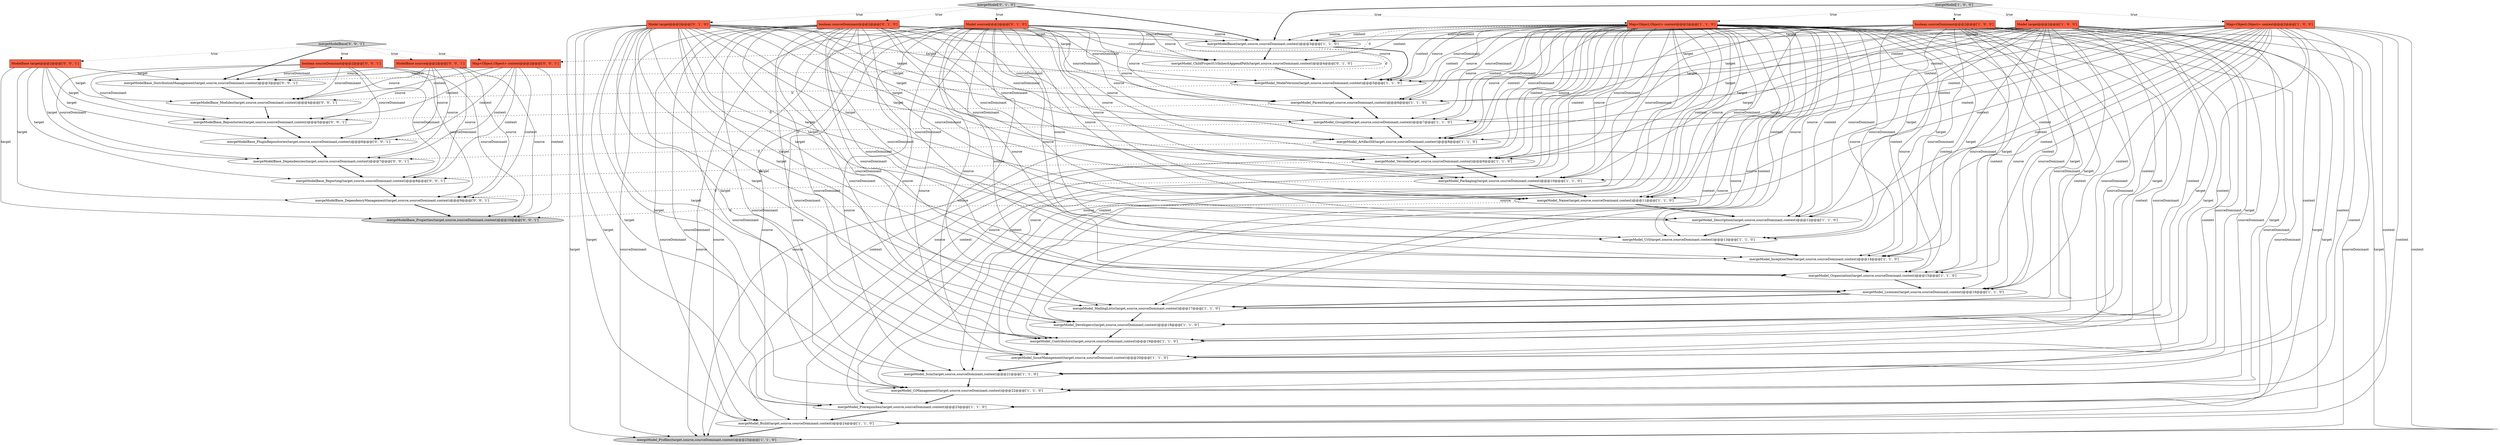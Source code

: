 digraph {
41 [style = filled, label = "mergeModelBase_DistributionManagement(target,source,sourceDominant,context)@@@3@@@['0', '0', '1']", fillcolor = white, shape = ellipse image = "AAA0AAABBB3BBB"];
31 [style = filled, label = "mergeModel['0', '1', '0']", fillcolor = lightgray, shape = diamond image = "AAA0AAABBB2BBB"];
4 [style = filled, label = "mergeModelBase(target,source,sourceDominant,context)@@@3@@@['1', '1', '0']", fillcolor = white, shape = ellipse image = "AAA0AAABBB1BBB"];
6 [style = filled, label = "Map<Object,Object> context@@@2@@@['1', '0', '0']", fillcolor = tomato, shape = box image = "AAA0AAABBB1BBB"];
1 [style = filled, label = "mergeModel_Licenses(target,source,sourceDominant,context)@@@16@@@['1', '1', '0']", fillcolor = white, shape = ellipse image = "AAA0AAABBB1BBB"];
32 [style = filled, label = "boolean sourceDominant@@@2@@@['0', '0', '1']", fillcolor = tomato, shape = box image = "AAA0AAABBB3BBB"];
35 [style = filled, label = "mergeModelBase_PluginRepositories(target,source,sourceDominant,context)@@@6@@@['0', '0', '1']", fillcolor = white, shape = ellipse image = "AAA0AAABBB3BBB"];
18 [style = filled, label = "mergeModel_ArtifactId(target,source,sourceDominant,context)@@@8@@@['1', '1', '0']", fillcolor = white, shape = ellipse image = "AAA0AAABBB1BBB"];
11 [style = filled, label = "mergeModel_ModelVersion(target,source,sourceDominant,context)@@@5@@@['1', '1', '0']", fillcolor = white, shape = ellipse image = "AAA0AAABBB1BBB"];
19 [style = filled, label = "mergeModel_Url(target,source,sourceDominant,context)@@@13@@@['1', '1', '0']", fillcolor = white, shape = ellipse image = "AAA0AAABBB1BBB"];
10 [style = filled, label = "boolean sourceDominant@@@2@@@['1', '0', '0']", fillcolor = tomato, shape = box image = "AAA0AAABBB1BBB"];
0 [style = filled, label = "mergeModel_GroupId(target,source,sourceDominant,context)@@@7@@@['1', '1', '0']", fillcolor = white, shape = ellipse image = "AAA0AAABBB1BBB"];
24 [style = filled, label = "mergeModel_Version(target,source,sourceDominant,context)@@@9@@@['1', '1', '0']", fillcolor = white, shape = ellipse image = "AAA0AAABBB1BBB"];
15 [style = filled, label = "mergeModel_Developers(target,source,sourceDominant,context)@@@18@@@['1', '1', '0']", fillcolor = white, shape = ellipse image = "AAA0AAABBB1BBB"];
20 [style = filled, label = "mergeModel_CiManagement(target,source,sourceDominant,context)@@@22@@@['1', '1', '0']", fillcolor = white, shape = ellipse image = "AAA0AAABBB1BBB"];
30 [style = filled, label = "mergeModel_ChildProjectUrlInheritAppendPath(target,source,sourceDominant,context)@@@4@@@['0', '1', '0']", fillcolor = white, shape = ellipse image = "AAA1AAABBB2BBB"];
7 [style = filled, label = "mergeModel_Name(target,source,sourceDominant,context)@@@11@@@['1', '1', '0']", fillcolor = white, shape = ellipse image = "AAA0AAABBB1BBB"];
44 [style = filled, label = "mergeModelBase_Modules(target,source,sourceDominant,context)@@@4@@@['0', '0', '1']", fillcolor = white, shape = ellipse image = "AAA0AAABBB3BBB"];
12 [style = filled, label = "mergeModel_Description(target,source,sourceDominant,context)@@@12@@@['1', '1', '0']", fillcolor = white, shape = ellipse image = "AAA0AAABBB1BBB"];
42 [style = filled, label = "mergeModelBase_DependencyManagement(target,source,sourceDominant,context)@@@9@@@['0', '0', '1']", fillcolor = white, shape = ellipse image = "AAA0AAABBB3BBB"];
40 [style = filled, label = "mergeModelBase_Reporting(target,source,sourceDominant,context)@@@8@@@['0', '0', '1']", fillcolor = white, shape = ellipse image = "AAA0AAABBB3BBB"];
25 [style = filled, label = "Map<Object,Object> context@@@2@@@['1', '1', '0']", fillcolor = tomato, shape = box image = "AAA0AAABBB1BBB"];
29 [style = filled, label = "Model target@@@2@@@['0', '1', '0']", fillcolor = tomato, shape = box image = "AAA0AAABBB2BBB"];
27 [style = filled, label = "boolean sourceDominant@@@2@@@['0', '1', '0']", fillcolor = tomato, shape = box image = "AAA0AAABBB2BBB"];
5 [style = filled, label = "mergeModel_Organization(target,source,sourceDominant,context)@@@15@@@['1', '1', '0']", fillcolor = white, shape = ellipse image = "AAA0AAABBB1BBB"];
34 [style = filled, label = "ModelBase source@@@2@@@['0', '0', '1']", fillcolor = tomato, shape = box image = "AAA0AAABBB3BBB"];
37 [style = filled, label = "mergeModelBase_Repositories(target,source,sourceDominant,context)@@@5@@@['0', '0', '1']", fillcolor = white, shape = ellipse image = "AAA0AAABBB3BBB"];
3 [style = filled, label = "Model target@@@2@@@['1', '0', '0']", fillcolor = tomato, shape = box image = "AAA0AAABBB1BBB"];
26 [style = filled, label = "mergeModel_Scm(target,source,sourceDominant,context)@@@21@@@['1', '1', '0']", fillcolor = white, shape = ellipse image = "AAA0AAABBB1BBB"];
13 [style = filled, label = "mergeModel_Parent(target,source,sourceDominant,context)@@@6@@@['1', '1', '0']", fillcolor = white, shape = ellipse image = "AAA0AAABBB1BBB"];
43 [style = filled, label = "Map<Object,Object> context@@@2@@@['0', '0', '1']", fillcolor = tomato, shape = box image = "AAA0AAABBB3BBB"];
33 [style = filled, label = "mergeModelBase['0', '0', '1']", fillcolor = lightgray, shape = diamond image = "AAA0AAABBB3BBB"];
2 [style = filled, label = "mergeModel_Packaging(target,source,sourceDominant,context)@@@10@@@['1', '1', '0']", fillcolor = white, shape = ellipse image = "AAA0AAABBB1BBB"];
39 [style = filled, label = "mergeModelBase_Dependencies(target,source,sourceDominant,context)@@@7@@@['0', '0', '1']", fillcolor = white, shape = ellipse image = "AAA0AAABBB3BBB"];
36 [style = filled, label = "mergeModelBase_Properties(target,source,sourceDominant,context)@@@10@@@['0', '0', '1']", fillcolor = lightgray, shape = ellipse image = "AAA0AAABBB3BBB"];
14 [style = filled, label = "mergeModel_Profiles(target,source,sourceDominant,context)@@@25@@@['1', '1', '0']", fillcolor = lightgray, shape = ellipse image = "AAA0AAABBB1BBB"];
38 [style = filled, label = "ModelBase target@@@2@@@['0', '0', '1']", fillcolor = tomato, shape = box image = "AAA0AAABBB3BBB"];
23 [style = filled, label = "mergeModel_IssueManagement(target,source,sourceDominant,context)@@@20@@@['1', '1', '0']", fillcolor = white, shape = ellipse image = "AAA0AAABBB1BBB"];
8 [style = filled, label = "mergeModel_MailingLists(target,source,sourceDominant,context)@@@17@@@['1', '1', '0']", fillcolor = white, shape = ellipse image = "AAA0AAABBB1BBB"];
21 [style = filled, label = "mergeModel['1', '0', '0']", fillcolor = lightgray, shape = diamond image = "AAA0AAABBB1BBB"];
17 [style = filled, label = "mergeModel_InceptionYear(target,source,sourceDominant,context)@@@14@@@['1', '1', '0']", fillcolor = white, shape = ellipse image = "AAA0AAABBB1BBB"];
28 [style = filled, label = "Model source@@@2@@@['0', '1', '0']", fillcolor = tomato, shape = box image = "AAA0AAABBB2BBB"];
16 [style = filled, label = "mergeModel_Prerequisites(target,source,sourceDominant,context)@@@23@@@['1', '1', '0']", fillcolor = white, shape = ellipse image = "AAA0AAABBB1BBB"];
22 [style = filled, label = "mergeModel_Contributors(target,source,sourceDominant,context)@@@19@@@['1', '1', '0']", fillcolor = white, shape = ellipse image = "AAA0AAABBB1BBB"];
9 [style = filled, label = "mergeModel_Build(target,source,sourceDominant,context)@@@24@@@['1', '1', '0']", fillcolor = white, shape = ellipse image = "AAA0AAABBB1BBB"];
31->25 [style = dotted, label="true"];
25->19 [style = solid, label="context"];
25->1 [style = solid, label="context"];
28->4 [style = solid, label="source"];
3->14 [style = solid, label="target"];
10->16 [style = solid, label="sourceDominant"];
25->5 [style = solid, label="source"];
28->20 [style = solid, label="source"];
3->15 [style = solid, label="target"];
25->18 [style = solid, label="source"];
10->22 [style = solid, label="sourceDominant"];
6->1 [style = solid, label="context"];
25->15 [style = solid, label="context"];
25->20 [style = solid, label="context"];
43->37 [style = solid, label="context"];
6->14 [style = solid, label="context"];
37->35 [style = bold, label=""];
29->12 [style = solid, label="target"];
5->1 [style = bold, label=""];
27->15 [style = solid, label="sourceDominant"];
31->28 [style = dotted, label="true"];
32->42 [style = solid, label="sourceDominant"];
33->32 [style = dotted, label="true"];
18->39 [style = dashed, label="0"];
6->13 [style = solid, label="context"];
3->18 [style = solid, label="target"];
10->11 [style = solid, label="sourceDominant"];
27->4 [style = solid, label="sourceDominant"];
38->41 [style = solid, label="target"];
15->22 [style = bold, label=""];
27->8 [style = solid, label="sourceDominant"];
29->11 [style = solid, label="target"];
6->0 [style = solid, label="context"];
28->14 [style = solid, label="source"];
44->37 [style = bold, label=""];
3->0 [style = solid, label="target"];
25->24 [style = solid, label="source"];
27->0 [style = solid, label="sourceDominant"];
38->44 [style = solid, label="target"];
10->2 [style = solid, label="sourceDominant"];
43->35 [style = solid, label="context"];
25->14 [style = solid, label="source"];
29->20 [style = solid, label="target"];
25->4 [style = solid, label="source"];
27->11 [style = solid, label="sourceDominant"];
25->15 [style = solid, label="source"];
10->5 [style = solid, label="sourceDominant"];
6->8 [style = solid, label="context"];
9->14 [style = bold, label=""];
25->17 [style = solid, label="source"];
6->11 [style = solid, label="context"];
6->4 [style = solid, label="context"];
10->18 [style = solid, label="sourceDominant"];
10->20 [style = solid, label="sourceDominant"];
28->24 [style = solid, label="source"];
21->4 [style = bold, label=""];
34->37 [style = solid, label="source"];
27->24 [style = solid, label="sourceDominant"];
32->40 [style = solid, label="sourceDominant"];
10->23 [style = solid, label="sourceDominant"];
3->20 [style = solid, label="target"];
3->13 [style = solid, label="target"];
29->19 [style = solid, label="target"];
29->17 [style = solid, label="target"];
38->37 [style = solid, label="target"];
10->13 [style = solid, label="sourceDominant"];
29->24 [style = solid, label="target"];
28->18 [style = solid, label="source"];
10->26 [style = solid, label="sourceDominant"];
43->44 [style = solid, label="context"];
28->5 [style = solid, label="source"];
29->16 [style = solid, label="target"];
10->8 [style = solid, label="sourceDominant"];
28->26 [style = solid, label="source"];
20->16 [style = bold, label=""];
29->18 [style = solid, label="target"];
24->2 [style = bold, label=""];
13->0 [style = bold, label=""];
43->39 [style = solid, label="context"];
25->22 [style = solid, label="context"];
41->44 [style = bold, label=""];
33->38 [style = dotted, label="true"];
27->7 [style = solid, label="sourceDominant"];
1->8 [style = bold, label=""];
2->42 [style = dashed, label="0"];
25->18 [style = solid, label="context"];
27->9 [style = solid, label="sourceDominant"];
31->27 [style = dotted, label="true"];
10->14 [style = solid, label="sourceDominant"];
3->17 [style = solid, label="target"];
6->20 [style = solid, label="context"];
34->36 [style = solid, label="source"];
32->41 [style = solid, label="sourceDominant"];
3->2 [style = solid, label="target"];
23->26 [style = bold, label=""];
25->2 [style = solid, label="context"];
6->9 [style = solid, label="context"];
25->22 [style = solid, label="source"];
28->16 [style = solid, label="source"];
7->12 [style = bold, label=""];
3->11 [style = solid, label="target"];
27->23 [style = solid, label="sourceDominant"];
12->19 [style = bold, label=""];
11->13 [style = bold, label=""];
10->4 [style = solid, label="sourceDominant"];
10->15 [style = solid, label="sourceDominant"];
25->14 [style = solid, label="context"];
3->12 [style = solid, label="target"];
28->23 [style = solid, label="source"];
3->7 [style = solid, label="target"];
3->19 [style = solid, label="target"];
28->1 [style = solid, label="source"];
28->7 [style = solid, label="source"];
27->13 [style = solid, label="sourceDominant"];
6->7 [style = solid, label="context"];
25->5 [style = solid, label="context"];
29->2 [style = solid, label="target"];
28->15 [style = solid, label="source"];
25->23 [style = solid, label="context"];
25->13 [style = solid, label="context"];
6->12 [style = solid, label="context"];
38->36 [style = solid, label="target"];
21->25 [style = dotted, label="true"];
34->41 [style = solid, label="source"];
6->23 [style = solid, label="context"];
32->35 [style = solid, label="sourceDominant"];
25->12 [style = solid, label="context"];
29->8 [style = solid, label="target"];
25->11 [style = solid, label="source"];
28->12 [style = solid, label="source"];
25->2 [style = solid, label="source"];
27->14 [style = solid, label="sourceDominant"];
25->43 [style = dashed, label="0"];
29->30 [style = solid, label="target"];
40->42 [style = bold, label=""];
25->4 [style = solid, label="context"];
3->1 [style = solid, label="target"];
27->12 [style = solid, label="sourceDominant"];
25->11 [style = solid, label="context"];
2->7 [style = bold, label=""];
6->24 [style = solid, label="context"];
6->16 [style = solid, label="context"];
28->9 [style = solid, label="source"];
26->20 [style = bold, label=""];
10->0 [style = solid, label="sourceDominant"];
3->26 [style = solid, label="target"];
21->3 [style = dotted, label="true"];
38->42 [style = solid, label="target"];
27->5 [style = solid, label="sourceDominant"];
6->15 [style = solid, label="context"];
25->19 [style = solid, label="source"];
21->10 [style = dotted, label="true"];
29->14 [style = solid, label="target"];
6->2 [style = solid, label="context"];
25->26 [style = solid, label="source"];
43->40 [style = solid, label="context"];
33->41 [style = bold, label=""];
28->19 [style = solid, label="source"];
43->41 [style = solid, label="context"];
25->24 [style = solid, label="context"];
31->4 [style = bold, label=""];
10->12 [style = solid, label="sourceDominant"];
25->8 [style = solid, label="context"];
32->44 [style = solid, label="sourceDominant"];
28->8 [style = solid, label="source"];
28->0 [style = solid, label="source"];
10->7 [style = solid, label="sourceDominant"];
27->1 [style = solid, label="sourceDominant"];
10->17 [style = solid, label="sourceDominant"];
10->1 [style = solid, label="sourceDominant"];
3->4 [style = solid, label="target"];
27->20 [style = solid, label="sourceDominant"];
25->17 [style = solid, label="context"];
19->17 [style = bold, label=""];
25->8 [style = solid, label="source"];
29->0 [style = solid, label="target"];
33->34 [style = dotted, label="true"];
42->36 [style = bold, label=""];
21->6 [style = dotted, label="true"];
3->16 [style = solid, label="target"];
27->26 [style = solid, label="sourceDominant"];
29->7 [style = solid, label="target"];
29->1 [style = solid, label="target"];
28->30 [style = solid, label="source"];
29->22 [style = solid, label="target"];
11->44 [style = dashed, label="0"];
7->36 [style = dashed, label="0"];
27->30 [style = solid, label="sourceDominant"];
29->15 [style = solid, label="target"];
43->36 [style = solid, label="context"];
27->2 [style = solid, label="sourceDominant"];
29->13 [style = solid, label="target"];
25->13 [style = solid, label="source"];
6->26 [style = solid, label="context"];
3->5 [style = solid, label="target"];
25->9 [style = solid, label="source"];
29->5 [style = solid, label="target"];
6->5 [style = solid, label="context"];
27->17 [style = solid, label="sourceDominant"];
38->35 [style = solid, label="target"];
6->17 [style = solid, label="context"];
27->19 [style = solid, label="sourceDominant"];
25->7 [style = solid, label="context"];
24->40 [style = dashed, label="0"];
3->8 [style = solid, label="target"];
25->20 [style = solid, label="source"];
18->24 [style = bold, label=""];
32->36 [style = solid, label="sourceDominant"];
4->11 [style = bold, label=""];
43->42 [style = solid, label="context"];
29->9 [style = solid, label="target"];
30->11 [style = bold, label=""];
6->22 [style = solid, label="context"];
10->19 [style = solid, label="sourceDominant"];
34->40 [style = solid, label="source"];
32->37 [style = solid, label="sourceDominant"];
28->2 [style = solid, label="source"];
35->39 [style = bold, label=""];
4->41 [style = dashed, label="0"];
25->12 [style = solid, label="source"];
29->4 [style = solid, label="target"];
25->0 [style = solid, label="context"];
34->39 [style = solid, label="source"];
10->9 [style = solid, label="sourceDominant"];
25->0 [style = solid, label="source"];
25->9 [style = solid, label="context"];
38->39 [style = solid, label="target"];
34->44 [style = solid, label="source"];
28->11 [style = solid, label="source"];
33->43 [style = dotted, label="true"];
28->17 [style = solid, label="source"];
25->30 [style = solid, label="context"];
25->26 [style = solid, label="context"];
10->24 [style = solid, label="sourceDominant"];
27->16 [style = solid, label="sourceDominant"];
3->24 [style = solid, label="target"];
8->15 [style = bold, label=""];
3->9 [style = solid, label="target"];
31->29 [style = dotted, label="true"];
27->22 [style = solid, label="sourceDominant"];
29->26 [style = solid, label="target"];
0->35 [style = dashed, label="0"];
25->16 [style = solid, label="source"];
38->40 [style = solid, label="target"];
29->23 [style = solid, label="target"];
25->16 [style = solid, label="context"];
25->23 [style = solid, label="source"];
39->40 [style = bold, label=""];
13->37 [style = dashed, label="0"];
3->23 [style = solid, label="target"];
6->19 [style = solid, label="context"];
34->35 [style = solid, label="source"];
22->23 [style = bold, label=""];
27->18 [style = solid, label="sourceDominant"];
34->42 [style = solid, label="source"];
6->18 [style = solid, label="context"];
32->39 [style = solid, label="sourceDominant"];
4->30 [style = bold, label=""];
25->7 [style = solid, label="source"];
28->13 [style = solid, label="source"];
28->22 [style = solid, label="source"];
25->1 [style = solid, label="source"];
0->18 [style = bold, label=""];
17->5 [style = bold, label=""];
3->22 [style = solid, label="target"];
16->9 [style = bold, label=""];
}
